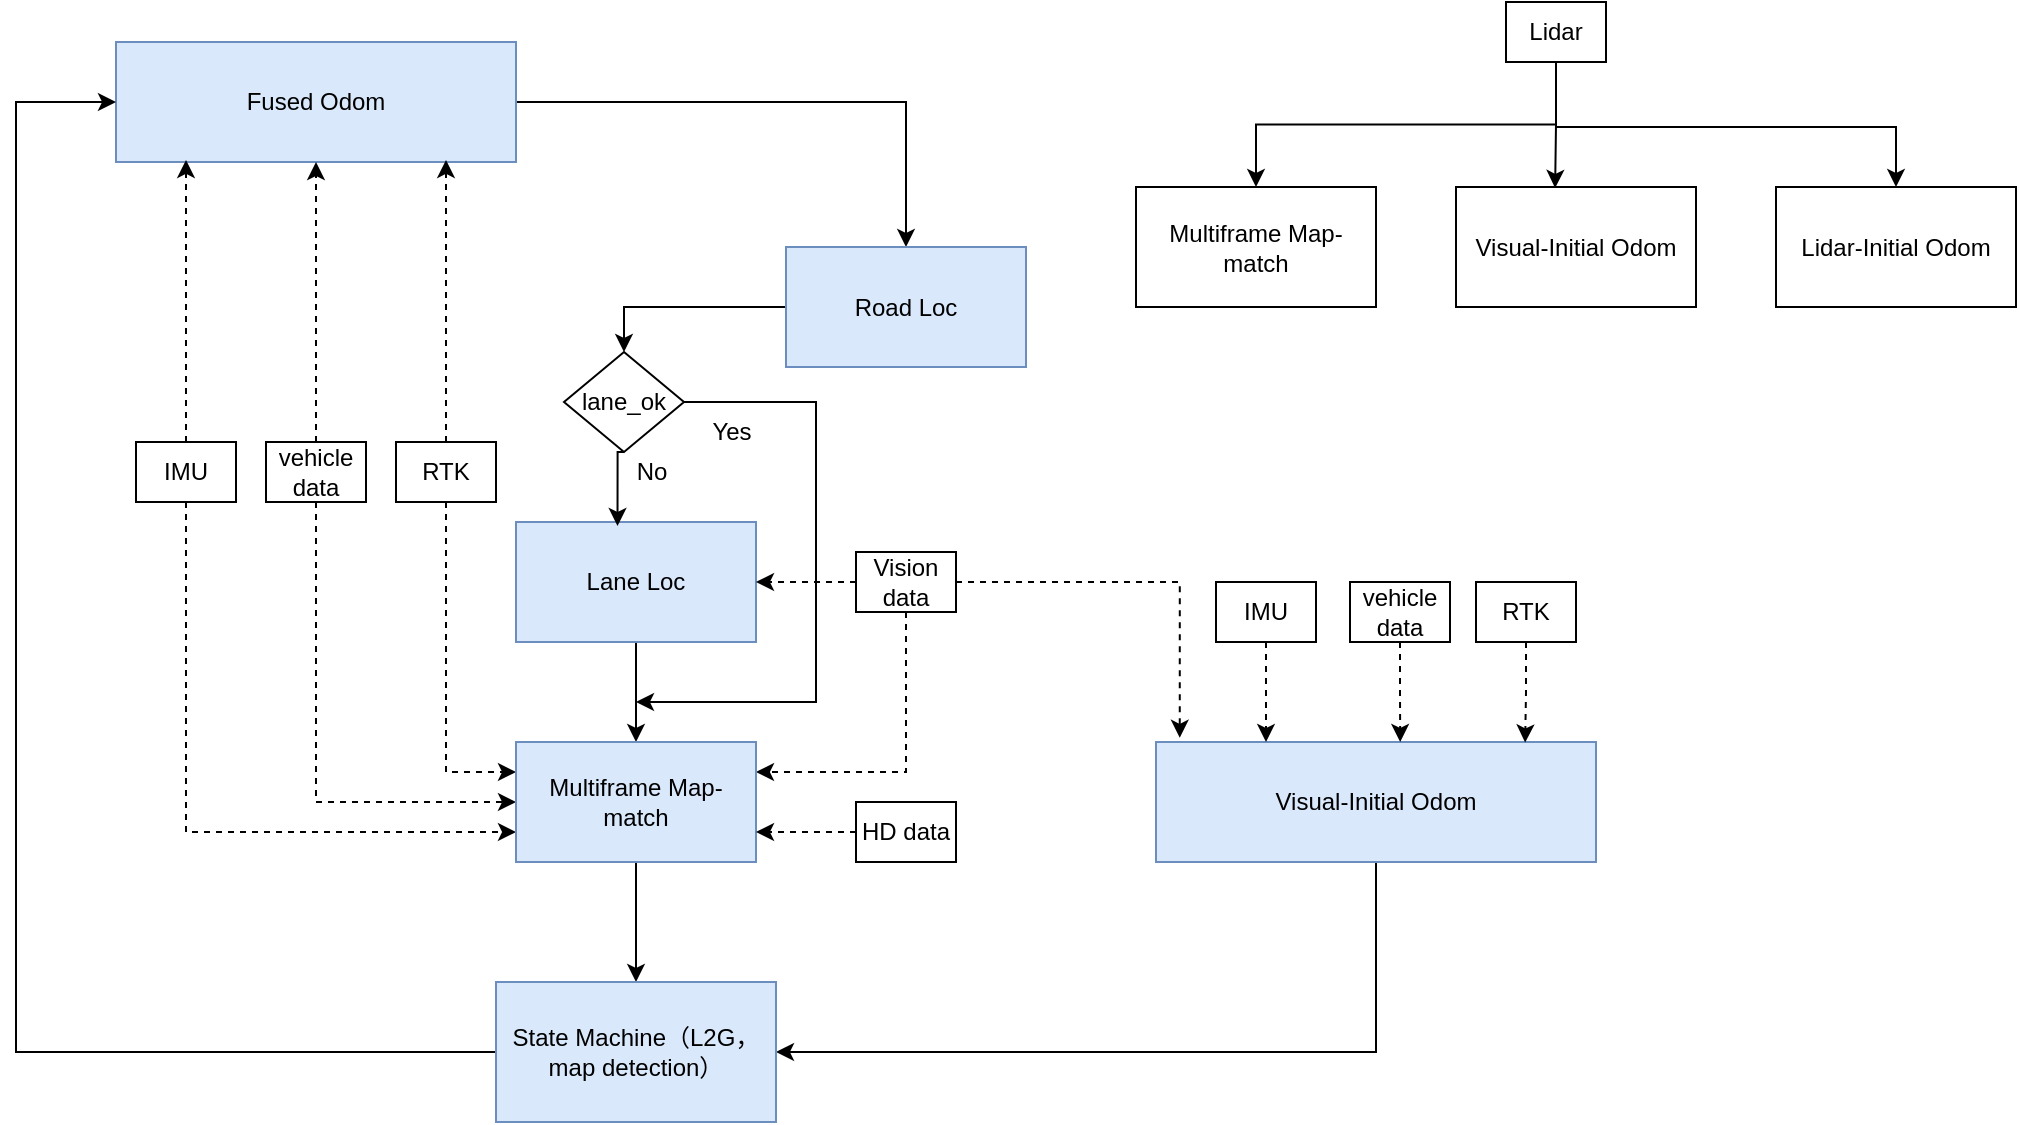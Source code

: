 <mxfile version="14.6.5" type="github">
  <diagram id="iU1haSfVSD4Kp0jXieJj" name="Page-1">
    <mxGraphModel dx="1240" dy="629" grid="1" gridSize="10" guides="1" tooltips="1" connect="1" arrows="1" fold="1" page="1" pageScale="1" pageWidth="827" pageHeight="1169" math="0" shadow="0">
      <root>
        <mxCell id="0" />
        <mxCell id="1" parent="0" />
        <mxCell id="DHhAO1wtgyZma5iz6R2y-1" style="edgeStyle=orthogonalEdgeStyle;rounded=0;orthogonalLoop=1;jettySize=auto;html=1;entryX=0.5;entryY=0;entryDx=0;entryDy=0;" edge="1" parent="1" source="vLVgJYE80W-G5NcFMN8--1" target="vLVgJYE80W-G5NcFMN8--10">
          <mxGeometry relative="1" as="geometry" />
        </mxCell>
        <mxCell id="vLVgJYE80W-G5NcFMN8--1" value="Fused Odom" style="rounded=0;whiteSpace=wrap;html=1;fillColor=#dae8fc;strokeColor=#6c8ebf;" parent="1" vertex="1">
          <mxGeometry x="160" y="160" width="200" height="60" as="geometry" />
        </mxCell>
        <mxCell id="vLVgJYE80W-G5NcFMN8--27" style="edgeStyle=orthogonalEdgeStyle;rounded=0;orthogonalLoop=1;jettySize=auto;html=1;entryX=0.175;entryY=0.983;entryDx=0;entryDy=0;entryPerimeter=0;dashed=1;" parent="1" source="vLVgJYE80W-G5NcFMN8--3" target="vLVgJYE80W-G5NcFMN8--1" edge="1">
          <mxGeometry relative="1" as="geometry" />
        </mxCell>
        <mxCell id="vLVgJYE80W-G5NcFMN8--30" style="edgeStyle=orthogonalEdgeStyle;rounded=0;orthogonalLoop=1;jettySize=auto;html=1;exitX=0.5;exitY=1;exitDx=0;exitDy=0;entryX=0;entryY=0.75;entryDx=0;entryDy=0;dashed=1;" parent="1" source="vLVgJYE80W-G5NcFMN8--3" target="vLVgJYE80W-G5NcFMN8--23" edge="1">
          <mxGeometry relative="1" as="geometry" />
        </mxCell>
        <mxCell id="vLVgJYE80W-G5NcFMN8--3" value="IMU" style="rounded=0;whiteSpace=wrap;html=1;" parent="1" vertex="1">
          <mxGeometry x="170" y="360" width="50" height="30" as="geometry" />
        </mxCell>
        <mxCell id="vLVgJYE80W-G5NcFMN8--26" style="edgeStyle=orthogonalEdgeStyle;rounded=0;orthogonalLoop=1;jettySize=auto;html=1;entryX=0.5;entryY=1;entryDx=0;entryDy=0;dashed=1;" parent="1" source="vLVgJYE80W-G5NcFMN8--4" target="vLVgJYE80W-G5NcFMN8--1" edge="1">
          <mxGeometry relative="1" as="geometry" />
        </mxCell>
        <mxCell id="vLVgJYE80W-G5NcFMN8--29" style="edgeStyle=orthogonalEdgeStyle;rounded=0;orthogonalLoop=1;jettySize=auto;html=1;exitX=0.5;exitY=1;exitDx=0;exitDy=0;entryX=0;entryY=0.5;entryDx=0;entryDy=0;dashed=1;" parent="1" source="vLVgJYE80W-G5NcFMN8--4" target="vLVgJYE80W-G5NcFMN8--23" edge="1">
          <mxGeometry relative="1" as="geometry" />
        </mxCell>
        <mxCell id="vLVgJYE80W-G5NcFMN8--4" value="vehicle data" style="rounded=0;whiteSpace=wrap;html=1;" parent="1" vertex="1">
          <mxGeometry x="235" y="360" width="50" height="30" as="geometry" />
        </mxCell>
        <mxCell id="vLVgJYE80W-G5NcFMN8--25" style="edgeStyle=orthogonalEdgeStyle;rounded=0;orthogonalLoop=1;jettySize=auto;html=1;entryX=0.825;entryY=0.983;entryDx=0;entryDy=0;entryPerimeter=0;dashed=1;" parent="1" source="vLVgJYE80W-G5NcFMN8--5" target="vLVgJYE80W-G5NcFMN8--1" edge="1">
          <mxGeometry relative="1" as="geometry" />
        </mxCell>
        <mxCell id="vLVgJYE80W-G5NcFMN8--28" style="edgeStyle=orthogonalEdgeStyle;rounded=0;orthogonalLoop=1;jettySize=auto;html=1;entryX=0;entryY=0.25;entryDx=0;entryDy=0;dashed=1;" parent="1" source="vLVgJYE80W-G5NcFMN8--5" target="vLVgJYE80W-G5NcFMN8--23" edge="1">
          <mxGeometry relative="1" as="geometry">
            <Array as="points">
              <mxPoint x="325" y="525" />
            </Array>
          </mxGeometry>
        </mxCell>
        <mxCell id="vLVgJYE80W-G5NcFMN8--5" value="&lt;div&gt;RTK&lt;/div&gt;" style="rounded=0;whiteSpace=wrap;html=1;" parent="1" vertex="1">
          <mxGeometry x="300" y="360" width="50" height="30" as="geometry" />
        </mxCell>
        <mxCell id="vLVgJYE80W-G5NcFMN8--78" style="edgeStyle=orthogonalEdgeStyle;rounded=0;orthogonalLoop=1;jettySize=auto;html=1;entryX=0.5;entryY=0;entryDx=0;entryDy=0;" parent="1" source="vLVgJYE80W-G5NcFMN8--10" target="vLVgJYE80W-G5NcFMN8--67" edge="1">
          <mxGeometry relative="1" as="geometry" />
        </mxCell>
        <mxCell id="vLVgJYE80W-G5NcFMN8--10" value="Road Loc" style="rounded=0;whiteSpace=wrap;html=1;fillColor=#dae8fc;strokeColor=#6c8ebf;" parent="1" vertex="1">
          <mxGeometry x="495" y="262.5" width="120" height="60" as="geometry" />
        </mxCell>
        <mxCell id="vLVgJYE80W-G5NcFMN8--24" style="edgeStyle=orthogonalEdgeStyle;rounded=0;orthogonalLoop=1;jettySize=auto;html=1;exitX=0.5;exitY=1;exitDx=0;exitDy=0;" parent="1" source="vLVgJYE80W-G5NcFMN8--15" target="vLVgJYE80W-G5NcFMN8--23" edge="1">
          <mxGeometry relative="1" as="geometry" />
        </mxCell>
        <mxCell id="vLVgJYE80W-G5NcFMN8--15" value="Lane Loc" style="rounded=0;whiteSpace=wrap;html=1;fillColor=#dae8fc;strokeColor=#6c8ebf;" parent="1" vertex="1">
          <mxGeometry x="360" y="400" width="120" height="60" as="geometry" />
        </mxCell>
        <mxCell id="vLVgJYE80W-G5NcFMN8--58" style="edgeStyle=orthogonalEdgeStyle;rounded=0;orthogonalLoop=1;jettySize=auto;html=1;entryX=0.054;entryY=-0.035;entryDx=0;entryDy=0;entryPerimeter=0;dashed=1;" parent="1" source="vLVgJYE80W-G5NcFMN8--16" target="vLVgJYE80W-G5NcFMN8--31" edge="1">
          <mxGeometry relative="1" as="geometry" />
        </mxCell>
        <mxCell id="vLVgJYE80W-G5NcFMN8--59" style="edgeStyle=orthogonalEdgeStyle;rounded=0;orthogonalLoop=1;jettySize=auto;html=1;exitX=0;exitY=0.5;exitDx=0;exitDy=0;entryX=1;entryY=0.5;entryDx=0;entryDy=0;dashed=1;" parent="1" source="vLVgJYE80W-G5NcFMN8--16" target="vLVgJYE80W-G5NcFMN8--15" edge="1">
          <mxGeometry relative="1" as="geometry" />
        </mxCell>
        <mxCell id="vLVgJYE80W-G5NcFMN8--60" style="edgeStyle=orthogonalEdgeStyle;rounded=0;orthogonalLoop=1;jettySize=auto;html=1;exitX=0.5;exitY=1;exitDx=0;exitDy=0;entryX=1;entryY=0.25;entryDx=0;entryDy=0;dashed=1;" parent="1" source="vLVgJYE80W-G5NcFMN8--16" target="vLVgJYE80W-G5NcFMN8--23" edge="1">
          <mxGeometry relative="1" as="geometry" />
        </mxCell>
        <mxCell id="vLVgJYE80W-G5NcFMN8--16" value="Vision data" style="rounded=0;whiteSpace=wrap;html=1;" parent="1" vertex="1">
          <mxGeometry x="530" y="415" width="50" height="30" as="geometry" />
        </mxCell>
        <mxCell id="DHhAO1wtgyZma5iz6R2y-2" style="edgeStyle=orthogonalEdgeStyle;rounded=0;orthogonalLoop=1;jettySize=auto;html=1;exitX=0.5;exitY=1;exitDx=0;exitDy=0;" edge="1" parent="1" source="vLVgJYE80W-G5NcFMN8--23" target="vLVgJYE80W-G5NcFMN8--65">
          <mxGeometry relative="1" as="geometry" />
        </mxCell>
        <mxCell id="vLVgJYE80W-G5NcFMN8--23" value="Multiframe Map-match" style="rounded=0;whiteSpace=wrap;html=1;fillColor=#dae8fc;strokeColor=#6c8ebf;" parent="1" vertex="1">
          <mxGeometry x="360" y="510" width="120" height="60" as="geometry" />
        </mxCell>
        <mxCell id="DHhAO1wtgyZma5iz6R2y-3" style="edgeStyle=orthogonalEdgeStyle;rounded=0;orthogonalLoop=1;jettySize=auto;html=1;entryX=1;entryY=0.5;entryDx=0;entryDy=0;" edge="1" parent="1" source="vLVgJYE80W-G5NcFMN8--31" target="vLVgJYE80W-G5NcFMN8--65">
          <mxGeometry relative="1" as="geometry">
            <Array as="points">
              <mxPoint x="790" y="665" />
            </Array>
          </mxGeometry>
        </mxCell>
        <mxCell id="vLVgJYE80W-G5NcFMN8--31" value="&lt;div&gt;Visual-Initial Odom&lt;/div&gt;" style="rounded=0;whiteSpace=wrap;html=1;fillColor=#dae8fc;strokeColor=#6c8ebf;" parent="1" vertex="1">
          <mxGeometry x="680" y="510" width="220" height="60" as="geometry" />
        </mxCell>
        <mxCell id="vLVgJYE80W-G5NcFMN8--32" value="Multiframe Map-match" style="rounded=0;whiteSpace=wrap;html=1;" parent="1" vertex="1">
          <mxGeometry x="670" y="232.5" width="120" height="60" as="geometry" />
        </mxCell>
        <mxCell id="vLVgJYE80W-G5NcFMN8--44" style="edgeStyle=orthogonalEdgeStyle;rounded=0;orthogonalLoop=1;jettySize=auto;html=1;exitX=0.5;exitY=1;exitDx=0;exitDy=0;entryX=0.25;entryY=0;entryDx=0;entryDy=0;dashed=1;" parent="1" source="vLVgJYE80W-G5NcFMN8--33" target="vLVgJYE80W-G5NcFMN8--31" edge="1">
          <mxGeometry relative="1" as="geometry" />
        </mxCell>
        <mxCell id="vLVgJYE80W-G5NcFMN8--33" value="IMU" style="rounded=0;whiteSpace=wrap;html=1;" parent="1" vertex="1">
          <mxGeometry x="710" y="430" width="50" height="30" as="geometry" />
        </mxCell>
        <mxCell id="vLVgJYE80W-G5NcFMN8--43" style="edgeStyle=orthogonalEdgeStyle;rounded=0;orthogonalLoop=1;jettySize=auto;html=1;entryX=0.555;entryY=0;entryDx=0;entryDy=0;entryPerimeter=0;dashed=1;" parent="1" source="vLVgJYE80W-G5NcFMN8--34" target="vLVgJYE80W-G5NcFMN8--31" edge="1">
          <mxGeometry relative="1" as="geometry" />
        </mxCell>
        <mxCell id="vLVgJYE80W-G5NcFMN8--34" value="vehicle data" style="rounded=0;whiteSpace=wrap;html=1;" parent="1" vertex="1">
          <mxGeometry x="777" y="430" width="50" height="30" as="geometry" />
        </mxCell>
        <mxCell id="vLVgJYE80W-G5NcFMN8--42" style="edgeStyle=orthogonalEdgeStyle;rounded=0;orthogonalLoop=1;jettySize=auto;html=1;entryX=0.839;entryY=0.004;entryDx=0;entryDy=0;entryPerimeter=0;dashed=1;" parent="1" source="vLVgJYE80W-G5NcFMN8--35" target="vLVgJYE80W-G5NcFMN8--31" edge="1">
          <mxGeometry relative="1" as="geometry" />
        </mxCell>
        <mxCell id="vLVgJYE80W-G5NcFMN8--35" value="&lt;div&gt;RTK&lt;/div&gt;" style="rounded=0;whiteSpace=wrap;html=1;" parent="1" vertex="1">
          <mxGeometry x="840" y="430" width="50" height="30" as="geometry" />
        </mxCell>
        <mxCell id="vLVgJYE80W-G5NcFMN8--87" style="edgeStyle=orthogonalEdgeStyle;rounded=0;orthogonalLoop=1;jettySize=auto;html=1;exitX=0.5;exitY=1;exitDx=0;exitDy=0;entryX=0.5;entryY=0;entryDx=0;entryDy=0;" parent="1" source="vLVgJYE80W-G5NcFMN8--46" target="vLVgJYE80W-G5NcFMN8--32" edge="1">
          <mxGeometry relative="1" as="geometry" />
        </mxCell>
        <mxCell id="vLVgJYE80W-G5NcFMN8--88" style="edgeStyle=orthogonalEdgeStyle;rounded=0;orthogonalLoop=1;jettySize=auto;html=1;entryX=0.413;entryY=0.008;entryDx=0;entryDy=0;entryPerimeter=0;" parent="1" source="vLVgJYE80W-G5NcFMN8--46" target="vLVgJYE80W-G5NcFMN8--84" edge="1">
          <mxGeometry relative="1" as="geometry" />
        </mxCell>
        <mxCell id="vLVgJYE80W-G5NcFMN8--89" style="edgeStyle=orthogonalEdgeStyle;rounded=0;orthogonalLoop=1;jettySize=auto;html=1;" parent="1" source="vLVgJYE80W-G5NcFMN8--46" target="vLVgJYE80W-G5NcFMN8--86" edge="1">
          <mxGeometry relative="1" as="geometry">
            <Array as="points">
              <mxPoint x="880" y="202.5" />
              <mxPoint x="1050" y="202.5" />
            </Array>
          </mxGeometry>
        </mxCell>
        <mxCell id="vLVgJYE80W-G5NcFMN8--46" value="Lidar" style="rounded=0;whiteSpace=wrap;html=1;" parent="1" vertex="1">
          <mxGeometry x="855" y="140" width="50" height="30" as="geometry" />
        </mxCell>
        <mxCell id="vLVgJYE80W-G5NcFMN8--62" style="edgeStyle=orthogonalEdgeStyle;rounded=0;orthogonalLoop=1;jettySize=auto;html=1;entryX=1;entryY=0.75;entryDx=0;entryDy=0;dashed=1;" parent="1" source="vLVgJYE80W-G5NcFMN8--61" target="vLVgJYE80W-G5NcFMN8--23" edge="1">
          <mxGeometry relative="1" as="geometry" />
        </mxCell>
        <mxCell id="vLVgJYE80W-G5NcFMN8--61" value="HD data" style="rounded=0;whiteSpace=wrap;html=1;" parent="1" vertex="1">
          <mxGeometry x="530" y="540" width="50" height="30" as="geometry" />
        </mxCell>
        <mxCell id="DHhAO1wtgyZma5iz6R2y-4" style="edgeStyle=orthogonalEdgeStyle;rounded=0;orthogonalLoop=1;jettySize=auto;html=1;entryX=0;entryY=0.5;entryDx=0;entryDy=0;" edge="1" parent="1" source="vLVgJYE80W-G5NcFMN8--65" target="vLVgJYE80W-G5NcFMN8--1">
          <mxGeometry relative="1" as="geometry">
            <Array as="points">
              <mxPoint x="110" y="665" />
              <mxPoint x="110" y="190" />
            </Array>
          </mxGeometry>
        </mxCell>
        <mxCell id="vLVgJYE80W-G5NcFMN8--65" value="State Machine（L2G，map detection）" style="rounded=0;whiteSpace=wrap;html=1;fillColor=#dae8fc;strokeColor=#6c8ebf;" parent="1" vertex="1">
          <mxGeometry x="350" y="630" width="140" height="70" as="geometry" />
        </mxCell>
        <mxCell id="vLVgJYE80W-G5NcFMN8--71" style="edgeStyle=orthogonalEdgeStyle;rounded=0;orthogonalLoop=1;jettySize=auto;html=1;exitX=0.5;exitY=1;exitDx=0;exitDy=0;entryX=0.423;entryY=0.033;entryDx=0;entryDy=0;entryPerimeter=0;" parent="1" source="vLVgJYE80W-G5NcFMN8--67" target="vLVgJYE80W-G5NcFMN8--15" edge="1">
          <mxGeometry relative="1" as="geometry">
            <Array as="points">
              <mxPoint x="411" y="365" />
            </Array>
          </mxGeometry>
        </mxCell>
        <mxCell id="vLVgJYE80W-G5NcFMN8--73" style="edgeStyle=orthogonalEdgeStyle;rounded=0;orthogonalLoop=1;jettySize=auto;html=1;exitX=0.5;exitY=1;exitDx=0;exitDy=0;" parent="1" source="vLVgJYE80W-G5NcFMN8--67" edge="1">
          <mxGeometry relative="1" as="geometry">
            <mxPoint x="420" y="490" as="targetPoint" />
            <Array as="points">
              <mxPoint x="414" y="340" />
              <mxPoint x="510" y="340" />
              <mxPoint x="510" y="490" />
            </Array>
          </mxGeometry>
        </mxCell>
        <mxCell id="vLVgJYE80W-G5NcFMN8--67" value="lane_ok" style="rhombus;whiteSpace=wrap;html=1;" parent="1" vertex="1">
          <mxGeometry x="384" y="315" width="60" height="50" as="geometry" />
        </mxCell>
        <mxCell id="vLVgJYE80W-G5NcFMN8--72" value="No" style="text;html=1;strokeColor=none;fillColor=none;align=center;verticalAlign=middle;whiteSpace=wrap;rounded=0;" parent="1" vertex="1">
          <mxGeometry x="407.5" y="365" width="40" height="20" as="geometry" />
        </mxCell>
        <mxCell id="vLVgJYE80W-G5NcFMN8--74" value="Yes" style="text;html=1;strokeColor=none;fillColor=none;align=center;verticalAlign=middle;whiteSpace=wrap;rounded=0;" parent="1" vertex="1">
          <mxGeometry x="447.5" y="345" width="40" height="20" as="geometry" />
        </mxCell>
        <mxCell id="vLVgJYE80W-G5NcFMN8--84" value="Visual-Initial Odom" style="rounded=0;whiteSpace=wrap;html=1;" parent="1" vertex="1">
          <mxGeometry x="830" y="232.5" width="120" height="60" as="geometry" />
        </mxCell>
        <mxCell id="vLVgJYE80W-G5NcFMN8--86" value="Lidar-Initial Odom" style="rounded=0;whiteSpace=wrap;html=1;" parent="1" vertex="1">
          <mxGeometry x="990" y="232.5" width="120" height="60" as="geometry" />
        </mxCell>
      </root>
    </mxGraphModel>
  </diagram>
</mxfile>
